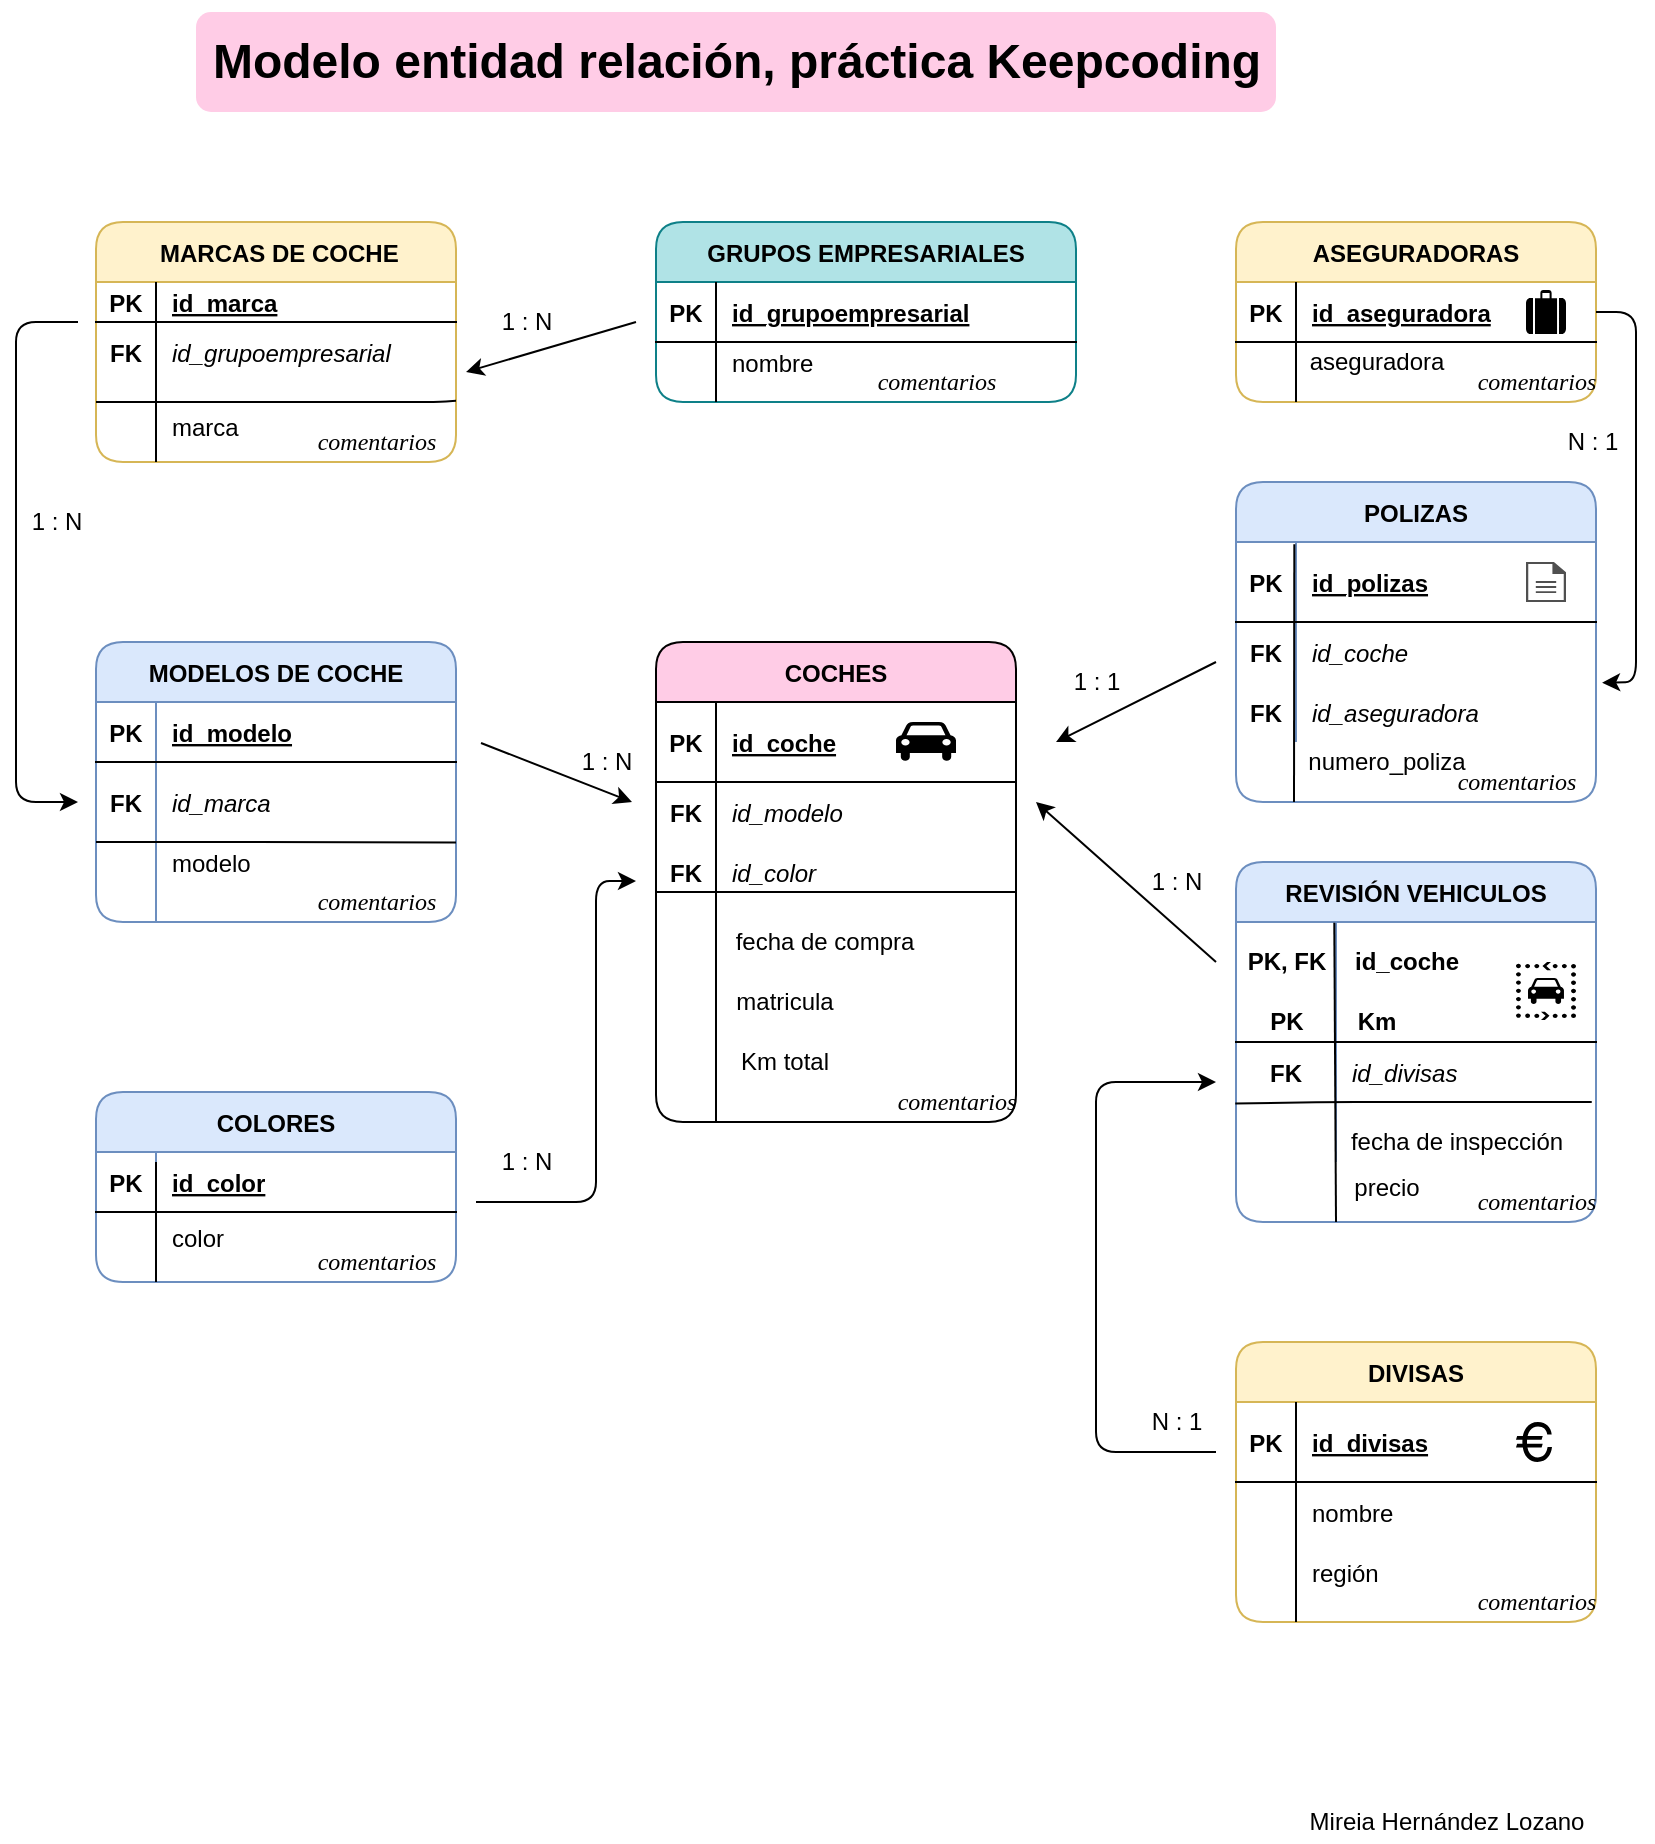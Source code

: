 <mxfile>
    <diagram id="wkVTaqpFayQ2ay_T_e7o" name="Página-1">
        <mxGraphModel dx="1230" dy="555" grid="1" gridSize="10" guides="1" tooltips="1" connect="1" arrows="1" fold="1" page="1" pageScale="1" pageWidth="827" pageHeight="1169" math="0" shadow="0">
            <root>
                <mxCell id="0"/>
                <mxCell id="1" parent="0"/>
                <mxCell id="2" value="&lt;h1&gt;Modelo entidad relación, práctica Keepcoding&lt;/h1&gt;" style="text;html=1;align=center;verticalAlign=middle;resizable=0;points=[];autosize=1;strokeColor=none;fillColor=#FFCCE6;rounded=1;" parent="1" vertex="1">
                    <mxGeometry x="100" y="45" width="540" height="50" as="geometry"/>
                </mxCell>
                <mxCell id="3" value="COCHES" style="shape=table;startSize=30;container=1;collapsible=1;childLayout=tableLayout;fixedRows=1;rowLines=0;fontStyle=1;align=center;resizeLast=1;fillColor=#FFCCE6;rounded=1;" parent="1" vertex="1">
                    <mxGeometry x="330" y="360" width="180" height="240" as="geometry">
                        <mxRectangle x="330" y="360" width="60" height="30" as="alternateBounds"/>
                    </mxGeometry>
                </mxCell>
                <mxCell id="4" value="" style="shape=partialRectangle;collapsible=0;dropTarget=0;pointerEvents=0;fillColor=none;top=0;left=0;bottom=1;right=0;points=[[0,0.5],[1,0.5]];portConstraint=eastwest;rounded=1;" parent="3" vertex="1">
                    <mxGeometry y="30" width="180" height="40" as="geometry"/>
                </mxCell>
                <mxCell id="5" value="PK" style="shape=partialRectangle;connectable=0;fillColor=none;top=0;left=0;bottom=0;right=0;fontStyle=1;overflow=hidden;rounded=1;" parent="4" vertex="1">
                    <mxGeometry width="30" height="40" as="geometry">
                        <mxRectangle width="30" height="40" as="alternateBounds"/>
                    </mxGeometry>
                </mxCell>
                <mxCell id="6" value="id_coche" style="shape=partialRectangle;connectable=0;fillColor=none;top=0;left=0;bottom=0;right=0;align=left;spacingLeft=6;fontStyle=5;overflow=hidden;rounded=1;" parent="4" vertex="1">
                    <mxGeometry x="30" width="150" height="40" as="geometry">
                        <mxRectangle width="150" height="40" as="alternateBounds"/>
                    </mxGeometry>
                </mxCell>
                <mxCell id="7" value="" style="shape=partialRectangle;collapsible=0;dropTarget=0;pointerEvents=0;fillColor=none;top=0;left=0;bottom=0;right=0;points=[[0,0.5],[1,0.5]];portConstraint=eastwest;rounded=1;" parent="3" vertex="1">
                    <mxGeometry y="70" width="180" height="30" as="geometry"/>
                </mxCell>
                <mxCell id="8" value="FK" style="shape=partialRectangle;connectable=0;fillColor=none;top=0;left=0;bottom=0;right=0;editable=1;overflow=hidden;fontStyle=1;rounded=1;" parent="7" vertex="1">
                    <mxGeometry width="30" height="30" as="geometry">
                        <mxRectangle width="30" height="30" as="alternateBounds"/>
                    </mxGeometry>
                </mxCell>
                <mxCell id="9" value="id_modelo" style="shape=partialRectangle;connectable=0;fillColor=none;top=0;left=0;bottom=0;right=0;align=left;spacingLeft=6;overflow=hidden;rounded=1;fontStyle=2" parent="7" vertex="1">
                    <mxGeometry x="30" width="150" height="30" as="geometry">
                        <mxRectangle width="150" height="30" as="alternateBounds"/>
                    </mxGeometry>
                </mxCell>
                <mxCell id="10" value="" style="shape=partialRectangle;collapsible=0;dropTarget=0;pointerEvents=0;fillColor=none;top=0;left=0;bottom=0;right=0;points=[[0,0.5],[1,0.5]];portConstraint=eastwest;rounded=1;" parent="3" vertex="1">
                    <mxGeometry y="100" width="180" height="30" as="geometry"/>
                </mxCell>
                <mxCell id="11" value="FK" style="shape=partialRectangle;connectable=0;fillColor=none;top=0;left=0;bottom=0;right=0;editable=1;overflow=hidden;fontStyle=1;rounded=1;" parent="10" vertex="1">
                    <mxGeometry width="30" height="30" as="geometry">
                        <mxRectangle width="30" height="30" as="alternateBounds"/>
                    </mxGeometry>
                </mxCell>
                <mxCell id="12" value="id_color" style="shape=partialRectangle;connectable=0;fillColor=none;top=0;left=0;bottom=0;right=0;align=left;spacingLeft=6;overflow=hidden;rounded=1;fontStyle=2" parent="10" vertex="1">
                    <mxGeometry x="30" width="150" height="30" as="geometry">
                        <mxRectangle width="150" height="30" as="alternateBounds"/>
                    </mxGeometry>
                </mxCell>
                <mxCell id="13" value="" style="shape=partialRectangle;collapsible=0;dropTarget=0;pointerEvents=0;fillColor=none;top=0;left=0;bottom=0;right=0;points=[[0,0.5],[1,0.5]];portConstraint=eastwest;rounded=1;" parent="3" vertex="1">
                    <mxGeometry y="130" width="180" height="30" as="geometry"/>
                </mxCell>
                <mxCell id="14" value="" style="shape=partialRectangle;connectable=0;fillColor=none;top=0;left=0;bottom=0;right=0;editable=1;overflow=hidden;rounded=1;" parent="13" vertex="1">
                    <mxGeometry width="30" height="30" as="geometry">
                        <mxRectangle width="30" height="30" as="alternateBounds"/>
                    </mxGeometry>
                </mxCell>
                <mxCell id="15" value="" style="shape=partialRectangle;connectable=0;fillColor=none;top=0;left=0;bottom=0;right=0;align=left;spacingLeft=6;overflow=hidden;rounded=1;" parent="13" vertex="1">
                    <mxGeometry x="30" width="150" height="30" as="geometry">
                        <mxRectangle width="150" height="30" as="alternateBounds"/>
                    </mxGeometry>
                </mxCell>
                <mxCell id="16" value="MODELOS DE COCHE" style="shape=table;startSize=30;container=1;collapsible=1;childLayout=tableLayout;fixedRows=1;rowLines=0;fontStyle=1;align=center;resizeLast=1;fillColor=#dae8fc;strokeColor=#6c8ebf;rounded=1;" parent="1" vertex="1">
                    <mxGeometry x="50" y="360" width="180" height="140" as="geometry">
                        <mxRectangle x="50" y="360" width="160" height="30" as="alternateBounds"/>
                    </mxGeometry>
                </mxCell>
                <mxCell id="17" value="" style="shape=partialRectangle;collapsible=0;dropTarget=0;pointerEvents=0;fillColor=none;top=0;left=0;bottom=1;right=0;points=[[0,0.5],[1,0.5]];portConstraint=eastwest;rounded=1;" parent="16" vertex="1">
                    <mxGeometry y="30" width="180" height="30" as="geometry"/>
                </mxCell>
                <mxCell id="18" value="PK" style="shape=partialRectangle;connectable=0;fillColor=none;top=0;left=0;bottom=0;right=0;fontStyle=1;overflow=hidden;rounded=1;" parent="17" vertex="1">
                    <mxGeometry width="30" height="30" as="geometry">
                        <mxRectangle width="30" height="30" as="alternateBounds"/>
                    </mxGeometry>
                </mxCell>
                <mxCell id="19" value="id_modelo" style="shape=partialRectangle;connectable=0;fillColor=none;top=0;left=0;bottom=0;right=0;align=left;spacingLeft=6;fontStyle=5;overflow=hidden;rounded=1;" parent="17" vertex="1">
                    <mxGeometry x="30" width="150" height="30" as="geometry">
                        <mxRectangle width="150" height="30" as="alternateBounds"/>
                    </mxGeometry>
                </mxCell>
                <mxCell id="20" value="" style="shape=partialRectangle;collapsible=0;dropTarget=0;pointerEvents=0;fillColor=none;top=0;left=0;bottom=0;right=0;points=[[0,0.5],[1,0.5]];portConstraint=eastwest;rounded=1;" parent="16" vertex="1">
                    <mxGeometry y="60" width="180" height="40" as="geometry"/>
                </mxCell>
                <mxCell id="21" value="FK" style="shape=partialRectangle;connectable=0;fillColor=none;top=0;left=0;bottom=0;right=0;editable=1;overflow=hidden;fontStyle=1;rounded=1;" parent="20" vertex="1">
                    <mxGeometry width="30" height="40" as="geometry">
                        <mxRectangle width="30" height="40" as="alternateBounds"/>
                    </mxGeometry>
                </mxCell>
                <mxCell id="22" value="id_marca" style="shape=partialRectangle;connectable=0;fillColor=none;top=0;left=0;bottom=0;right=0;align=left;spacingLeft=6;overflow=hidden;rounded=1;fontStyle=2" parent="20" vertex="1">
                    <mxGeometry x="30" width="150" height="40" as="geometry">
                        <mxRectangle width="150" height="40" as="alternateBounds"/>
                    </mxGeometry>
                </mxCell>
                <mxCell id="23" value="" style="shape=partialRectangle;collapsible=0;dropTarget=0;pointerEvents=0;fillColor=none;top=0;left=0;bottom=0;right=0;points=[[0,0.5],[1,0.5]];portConstraint=eastwest;rounded=1;" parent="16" vertex="1">
                    <mxGeometry y="100" width="180" height="20" as="geometry"/>
                </mxCell>
                <mxCell id="24" value="" style="shape=partialRectangle;connectable=0;fillColor=none;top=0;left=0;bottom=0;right=0;editable=1;overflow=hidden;rounded=1;" parent="23" vertex="1">
                    <mxGeometry width="30" height="20" as="geometry">
                        <mxRectangle width="30" height="20" as="alternateBounds"/>
                    </mxGeometry>
                </mxCell>
                <mxCell id="25" value="modelo" style="shape=partialRectangle;connectable=0;fillColor=none;top=0;left=0;bottom=0;right=0;align=left;spacingLeft=6;overflow=hidden;rounded=1;" parent="23" vertex="1">
                    <mxGeometry x="30" width="150" height="20" as="geometry">
                        <mxRectangle width="150" height="20" as="alternateBounds"/>
                    </mxGeometry>
                </mxCell>
                <mxCell id="26" value="" style="shape=partialRectangle;collapsible=0;dropTarget=0;pointerEvents=0;fillColor=none;top=0;left=0;bottom=0;right=0;points=[[0,0.5],[1,0.5]];portConstraint=eastwest;rounded=1;" parent="16" vertex="1">
                    <mxGeometry y="120" width="180" height="20" as="geometry"/>
                </mxCell>
                <mxCell id="27" value="" style="shape=partialRectangle;connectable=0;fillColor=none;top=0;left=0;bottom=0;right=0;editable=1;overflow=hidden;rounded=1;" parent="26" vertex="1">
                    <mxGeometry width="30" height="20" as="geometry">
                        <mxRectangle width="30" height="20" as="alternateBounds"/>
                    </mxGeometry>
                </mxCell>
                <mxCell id="28" value="" style="shape=partialRectangle;connectable=0;fillColor=none;top=0;left=0;bottom=0;right=0;align=left;spacingLeft=6;overflow=hidden;rounded=1;" parent="26" vertex="1">
                    <mxGeometry x="30" width="150" height="20" as="geometry">
                        <mxRectangle width="150" height="20" as="alternateBounds"/>
                    </mxGeometry>
                </mxCell>
                <mxCell id="33" value="" style="line;strokeWidth=1;rotatable=0;dashed=0;labelPosition=right;align=left;verticalAlign=middle;spacingTop=0;spacingLeft=6;points=[];portConstraint=eastwest;fillColor=#FFCCE6;rounded=1;" parent="1" vertex="1">
                    <mxGeometry x="330" y="480" width="180" height="10" as="geometry"/>
                </mxCell>
                <mxCell id="36" value="fecha de compra" style="text;html=1;align=center;verticalAlign=middle;resizable=0;points=[];autosize=1;strokeColor=none;fillColor=none;rounded=1;" parent="1" vertex="1">
                    <mxGeometry x="364" y="500" width="100" height="20" as="geometry"/>
                </mxCell>
                <mxCell id="37" value="matricula" style="text;html=1;align=center;verticalAlign=middle;resizable=0;points=[];autosize=1;strokeColor=none;fillColor=none;rounded=1;" parent="1" vertex="1">
                    <mxGeometry x="364" y="530" width="60" height="20" as="geometry"/>
                </mxCell>
                <mxCell id="38" value="Km total" style="text;html=1;align=center;verticalAlign=middle;resizable=0;points=[];autosize=1;strokeColor=none;fillColor=none;rounded=1;" parent="1" vertex="1">
                    <mxGeometry x="364" y="560" width="60" height="20" as="geometry"/>
                </mxCell>
                <mxCell id="40" value="" style="endArrow=none;html=1;rounded=1;entryX=1;entryY=0.013;entryDx=0;entryDy=0;entryPerimeter=0;" parent="1" target="23" edge="1">
                    <mxGeometry relative="1" as="geometry">
                        <mxPoint x="50" y="460" as="sourcePoint"/>
                        <mxPoint x="210" y="460" as="targetPoint"/>
                        <Array as="points">
                            <mxPoint x="120" y="460"/>
                        </Array>
                    </mxGeometry>
                </mxCell>
                <mxCell id="42" value=" MARCAS DE COCHE" style="shape=table;startSize=30;container=1;collapsible=1;childLayout=tableLayout;fixedRows=1;rowLines=0;fontStyle=1;align=center;resizeLast=1;fillColor=#fff2cc;strokeColor=#d6b656;rounded=1;" parent="1" vertex="1">
                    <mxGeometry x="50" y="150" width="180" height="120" as="geometry"/>
                </mxCell>
                <mxCell id="43" value="" style="shape=partialRectangle;collapsible=0;dropTarget=0;pointerEvents=0;fillColor=none;top=0;left=0;bottom=1;right=0;points=[[0,0.5],[1,0.5]];portConstraint=eastwest;rounded=1;" parent="42" vertex="1">
                    <mxGeometry y="30" width="180" height="20" as="geometry"/>
                </mxCell>
                <mxCell id="44" value="PK" style="shape=partialRectangle;connectable=0;fillColor=none;top=0;left=0;bottom=0;right=0;fontStyle=1;overflow=hidden;rounded=1;" parent="43" vertex="1">
                    <mxGeometry width="30" height="20" as="geometry">
                        <mxRectangle width="30" height="20" as="alternateBounds"/>
                    </mxGeometry>
                </mxCell>
                <mxCell id="45" value="id_marca" style="shape=partialRectangle;connectable=0;fillColor=none;top=0;left=0;bottom=0;right=0;align=left;spacingLeft=6;fontStyle=5;overflow=hidden;rounded=1;" parent="43" vertex="1">
                    <mxGeometry x="30" width="150" height="20" as="geometry">
                        <mxRectangle width="150" height="20" as="alternateBounds"/>
                    </mxGeometry>
                </mxCell>
                <mxCell id="46" value="" style="shape=partialRectangle;collapsible=0;dropTarget=0;pointerEvents=0;fillColor=none;top=0;left=0;bottom=0;right=0;points=[[0,0.5],[1,0.5]];portConstraint=eastwest;rounded=1;" parent="42" vertex="1">
                    <mxGeometry y="50" width="180" height="30" as="geometry"/>
                </mxCell>
                <mxCell id="47" value="FK" style="shape=partialRectangle;connectable=0;fillColor=none;top=0;left=0;bottom=0;right=0;editable=1;overflow=hidden;fontStyle=1;rounded=1;" parent="46" vertex="1">
                    <mxGeometry width="30" height="30" as="geometry">
                        <mxRectangle width="30" height="30" as="alternateBounds"/>
                    </mxGeometry>
                </mxCell>
                <mxCell id="48" value="id_grupoempresarial" style="shape=partialRectangle;connectable=0;fillColor=none;top=0;left=0;bottom=0;right=0;align=left;spacingLeft=6;overflow=hidden;rounded=1;fontStyle=2" parent="46" vertex="1">
                    <mxGeometry x="30" width="150" height="30" as="geometry">
                        <mxRectangle width="150" height="30" as="alternateBounds"/>
                    </mxGeometry>
                </mxCell>
                <mxCell id="49" value="" style="shape=partialRectangle;collapsible=0;dropTarget=0;pointerEvents=0;fillColor=none;top=0;left=0;bottom=0;right=0;points=[[0,0.5],[1,0.5]];portConstraint=eastwest;rounded=1;" parent="42" vertex="1">
                    <mxGeometry y="80" width="180" height="30" as="geometry"/>
                </mxCell>
                <mxCell id="50" value="" style="shape=partialRectangle;connectable=0;fillColor=none;top=0;left=0;bottom=0;right=0;editable=1;overflow=hidden;rounded=1;" parent="49" vertex="1">
                    <mxGeometry width="30" height="30" as="geometry">
                        <mxRectangle width="30" height="30" as="alternateBounds"/>
                    </mxGeometry>
                </mxCell>
                <mxCell id="51" value="&#10;marca" style="shape=partialRectangle;connectable=0;fillColor=none;top=0;left=0;bottom=0;right=0;align=left;spacingLeft=6;overflow=hidden;rounded=1;" parent="49" vertex="1">
                    <mxGeometry x="30" width="150" height="30" as="geometry">
                        <mxRectangle width="150" height="30" as="alternateBounds"/>
                    </mxGeometry>
                </mxCell>
                <mxCell id="55" value="" style="endArrow=none;html=1;rounded=1;" parent="1" target="49" edge="1">
                    <mxGeometry relative="1" as="geometry">
                        <mxPoint x="50" y="240" as="sourcePoint"/>
                        <mxPoint x="210" y="240" as="targetPoint"/>
                        <Array as="points">
                            <mxPoint x="220" y="240"/>
                        </Array>
                    </mxGeometry>
                </mxCell>
                <mxCell id="60" value="" style="endArrow=none;html=1;rounded=1;" parent="1" edge="1">
                    <mxGeometry relative="1" as="geometry">
                        <mxPoint x="80" y="270" as="sourcePoint"/>
                        <mxPoint x="80" y="180" as="targetPoint"/>
                    </mxGeometry>
                </mxCell>
                <mxCell id="61" value="GRUPOS EMPRESARIALES" style="shape=table;startSize=30;container=1;collapsible=1;childLayout=tableLayout;fixedRows=1;rowLines=0;fontStyle=1;align=center;resizeLast=1;fillColor=#b0e3e6;strokeColor=#0e8088;rounded=1;" parent="1" vertex="1">
                    <mxGeometry x="330" y="150" width="210" height="90" as="geometry"/>
                </mxCell>
                <mxCell id="62" value="" style="shape=partialRectangle;collapsible=0;dropTarget=0;pointerEvents=0;fillColor=none;top=0;left=0;bottom=1;right=0;points=[[0,0.5],[1,0.5]];portConstraint=eastwest;rounded=1;" parent="61" vertex="1">
                    <mxGeometry y="30" width="210" height="30" as="geometry"/>
                </mxCell>
                <mxCell id="63" value="PK" style="shape=partialRectangle;connectable=0;fillColor=none;top=0;left=0;bottom=0;right=0;fontStyle=1;overflow=hidden;rounded=1;" parent="62" vertex="1">
                    <mxGeometry width="30" height="30" as="geometry">
                        <mxRectangle width="30" height="30" as="alternateBounds"/>
                    </mxGeometry>
                </mxCell>
                <mxCell id="64" value="id_grupoempresarial" style="shape=partialRectangle;connectable=0;fillColor=none;top=0;left=0;bottom=0;right=0;align=left;spacingLeft=6;fontStyle=5;overflow=hidden;rounded=1;" parent="62" vertex="1">
                    <mxGeometry x="30" width="180" height="30" as="geometry">
                        <mxRectangle width="180" height="30" as="alternateBounds"/>
                    </mxGeometry>
                </mxCell>
                <mxCell id="65" value="" style="shape=partialRectangle;collapsible=0;dropTarget=0;pointerEvents=0;fillColor=none;top=0;left=0;bottom=0;right=0;points=[[0,0.5],[1,0.5]];portConstraint=eastwest;rounded=1;" parent="61" vertex="1">
                    <mxGeometry y="60" width="210" height="20" as="geometry"/>
                </mxCell>
                <mxCell id="66" value="" style="shape=partialRectangle;connectable=0;fillColor=none;top=0;left=0;bottom=0;right=0;editable=1;overflow=hidden;rounded=1;" parent="65" vertex="1">
                    <mxGeometry width="30" height="20" as="geometry">
                        <mxRectangle width="30" height="20" as="alternateBounds"/>
                    </mxGeometry>
                </mxCell>
                <mxCell id="67" value="nombre" style="shape=partialRectangle;connectable=0;fillColor=none;top=0;left=0;bottom=0;right=0;align=left;spacingLeft=6;overflow=hidden;rounded=1;" parent="65" vertex="1">
                    <mxGeometry x="30" width="180" height="20" as="geometry">
                        <mxRectangle width="180" height="20" as="alternateBounds"/>
                    </mxGeometry>
                </mxCell>
                <mxCell id="75" value="" style="endArrow=none;html=1;rounded=1;" parent="1" edge="1">
                    <mxGeometry relative="1" as="geometry">
                        <mxPoint x="360" y="240" as="sourcePoint"/>
                        <mxPoint x="360" y="180" as="targetPoint"/>
                        <Array as="points">
                            <mxPoint x="360" y="220"/>
                        </Array>
                    </mxGeometry>
                </mxCell>
                <mxCell id="76" value="COLORES" style="shape=table;startSize=30;container=1;collapsible=1;childLayout=tableLayout;fixedRows=1;rowLines=0;fontStyle=1;align=center;resizeLast=1;fillColor=#dae8fc;strokeColor=#6c8ebf;rounded=1;" parent="1" vertex="1">
                    <mxGeometry x="50" y="585" width="180" height="95" as="geometry">
                        <mxRectangle x="50" y="585" width="90" height="30" as="alternateBounds"/>
                    </mxGeometry>
                </mxCell>
                <mxCell id="77" value="" style="shape=partialRectangle;collapsible=0;dropTarget=0;pointerEvents=0;fillColor=none;top=0;left=0;bottom=1;right=0;points=[[0,0.5],[1,0.5]];portConstraint=eastwest;rounded=1;" parent="76" vertex="1">
                    <mxGeometry y="30" width="180" height="30" as="geometry"/>
                </mxCell>
                <mxCell id="78" value="PK" style="shape=partialRectangle;connectable=0;fillColor=none;top=0;left=0;bottom=0;right=0;fontStyle=1;overflow=hidden;rounded=1;" parent="77" vertex="1">
                    <mxGeometry width="30" height="30" as="geometry">
                        <mxRectangle width="30" height="30" as="alternateBounds"/>
                    </mxGeometry>
                </mxCell>
                <mxCell id="79" value="id_color" style="shape=partialRectangle;connectable=0;fillColor=none;top=0;left=0;bottom=0;right=0;align=left;spacingLeft=6;fontStyle=5;overflow=hidden;rounded=1;" parent="77" vertex="1">
                    <mxGeometry x="30" width="150" height="30" as="geometry">
                        <mxRectangle width="150" height="30" as="alternateBounds"/>
                    </mxGeometry>
                </mxCell>
                <mxCell id="80" value="" style="shape=partialRectangle;collapsible=0;dropTarget=0;pointerEvents=0;fillColor=none;top=0;left=0;bottom=0;right=0;points=[[0,0.5],[1,0.5]];portConstraint=eastwest;rounded=1;" parent="76" vertex="1">
                    <mxGeometry y="60" width="180" height="25" as="geometry"/>
                </mxCell>
                <mxCell id="81" value="" style="shape=partialRectangle;connectable=0;fillColor=none;top=0;left=0;bottom=0;right=0;editable=1;overflow=hidden;rounded=1;" parent="80" vertex="1">
                    <mxGeometry width="30" height="25" as="geometry">
                        <mxRectangle width="30" height="25" as="alternateBounds"/>
                    </mxGeometry>
                </mxCell>
                <mxCell id="82" value="color" style="shape=partialRectangle;connectable=0;fillColor=none;top=0;left=0;bottom=0;right=0;align=left;spacingLeft=6;overflow=hidden;rounded=1;" parent="80" vertex="1">
                    <mxGeometry x="30" width="150" height="25" as="geometry">
                        <mxRectangle width="150" height="25" as="alternateBounds"/>
                    </mxGeometry>
                </mxCell>
                <mxCell id="89" value="" style="endArrow=none;html=1;rounded=1;" parent="1" edge="1">
                    <mxGeometry relative="1" as="geometry">
                        <mxPoint x="80" y="620" as="sourcePoint"/>
                        <mxPoint x="80" y="680" as="targetPoint"/>
                        <Array as="points">
                            <mxPoint x="80" y="670"/>
                        </Array>
                    </mxGeometry>
                </mxCell>
                <mxCell id="90" value="ASEGURADORAS" style="shape=table;startSize=30;container=1;collapsible=1;childLayout=tableLayout;fixedRows=1;rowLines=0;fontStyle=1;align=center;resizeLast=1;fillColor=#fff2cc;strokeColor=#d6b656;rounded=1;" parent="1" vertex="1">
                    <mxGeometry x="620" y="150" width="180" height="90" as="geometry"/>
                </mxCell>
                <mxCell id="91" value="" style="shape=partialRectangle;collapsible=0;dropTarget=0;pointerEvents=0;fillColor=none;top=0;left=0;bottom=1;right=0;points=[[0,0.5],[1,0.5]];portConstraint=eastwest;rounded=1;" parent="90" vertex="1">
                    <mxGeometry y="30" width="180" height="30" as="geometry"/>
                </mxCell>
                <mxCell id="92" value="PK" style="shape=partialRectangle;connectable=0;fillColor=none;top=0;left=0;bottom=0;right=0;fontStyle=1;overflow=hidden;rounded=1;" parent="91" vertex="1">
                    <mxGeometry width="30" height="30" as="geometry">
                        <mxRectangle width="30" height="30" as="alternateBounds"/>
                    </mxGeometry>
                </mxCell>
                <mxCell id="93" value="id_aseguradora" style="shape=partialRectangle;connectable=0;fillColor=none;top=0;left=0;bottom=0;right=0;align=left;spacingLeft=6;fontStyle=5;overflow=hidden;rounded=1;" parent="91" vertex="1">
                    <mxGeometry x="30" width="150" height="30" as="geometry">
                        <mxRectangle width="150" height="30" as="alternateBounds"/>
                    </mxGeometry>
                </mxCell>
                <mxCell id="116" value="" style="endArrow=none;html=1;rounded=1;" parent="1" target="91" edge="1">
                    <mxGeometry relative="1" as="geometry">
                        <mxPoint x="650" y="240" as="sourcePoint"/>
                        <mxPoint x="650" y="200" as="targetPoint"/>
                        <Array as="points">
                            <mxPoint x="650" y="220"/>
                            <mxPoint x="650" y="210"/>
                            <mxPoint x="650" y="180"/>
                        </Array>
                    </mxGeometry>
                </mxCell>
                <mxCell id="117" value="aseguradora" style="text;html=1;align=center;verticalAlign=middle;resizable=0;points=[];autosize=1;strokeColor=none;fillColor=none;rounded=1;" parent="1" vertex="1">
                    <mxGeometry x="650" y="210" width="80" height="20" as="geometry"/>
                </mxCell>
                <mxCell id="118" value="POLIZAS" style="shape=table;startSize=30;container=1;collapsible=1;childLayout=tableLayout;fixedRows=1;rowLines=0;fontStyle=1;align=center;resizeLast=1;fillColor=#dae8fc;strokeColor=#6c8ebf;rounded=1;" parent="1" vertex="1">
                    <mxGeometry x="620" y="280" width="180" height="160" as="geometry"/>
                </mxCell>
                <mxCell id="119" value="" style="shape=partialRectangle;collapsible=0;dropTarget=0;pointerEvents=0;fillColor=none;top=0;left=0;bottom=1;right=0;points=[[0,0.5],[1,0.5]];portConstraint=eastwest;rounded=1;" parent="118" vertex="1">
                    <mxGeometry y="30" width="180" height="40" as="geometry"/>
                </mxCell>
                <mxCell id="120" value="PK" style="shape=partialRectangle;connectable=0;fillColor=none;top=0;left=0;bottom=0;right=0;fontStyle=1;overflow=hidden;rounded=1;" parent="119" vertex="1">
                    <mxGeometry width="30" height="40" as="geometry">
                        <mxRectangle width="30" height="40" as="alternateBounds"/>
                    </mxGeometry>
                </mxCell>
                <mxCell id="121" value="id_polizas" style="shape=partialRectangle;connectable=0;fillColor=none;top=0;left=0;bottom=0;right=0;align=left;spacingLeft=6;fontStyle=5;overflow=hidden;rounded=1;" parent="119" vertex="1">
                    <mxGeometry x="30" width="150" height="40" as="geometry">
                        <mxRectangle width="150" height="40" as="alternateBounds"/>
                    </mxGeometry>
                </mxCell>
                <mxCell id="125" value="" style="shape=partialRectangle;collapsible=0;dropTarget=0;pointerEvents=0;fillColor=none;top=0;left=0;bottom=0;right=0;points=[[0,0.5],[1,0.5]];portConstraint=eastwest;rounded=1;" parent="118" vertex="1">
                    <mxGeometry y="70" width="180" height="30" as="geometry"/>
                </mxCell>
                <mxCell id="126" value="FK" style="shape=partialRectangle;connectable=0;fillColor=none;top=0;left=0;bottom=0;right=0;editable=1;overflow=hidden;fontStyle=1;rounded=1;" parent="125" vertex="1">
                    <mxGeometry width="30" height="30" as="geometry">
                        <mxRectangle width="30" height="30" as="alternateBounds"/>
                    </mxGeometry>
                </mxCell>
                <mxCell id="127" value="id_coche" style="shape=partialRectangle;connectable=0;fillColor=none;top=0;left=0;bottom=0;right=0;align=left;spacingLeft=6;overflow=hidden;rounded=1;fontStyle=2" parent="125" vertex="1">
                    <mxGeometry x="30" width="150" height="30" as="geometry">
                        <mxRectangle width="150" height="30" as="alternateBounds"/>
                    </mxGeometry>
                </mxCell>
                <mxCell id="128" value="" style="shape=partialRectangle;collapsible=0;dropTarget=0;pointerEvents=0;fillColor=none;top=0;left=0;bottom=0;right=0;points=[[0,0.5],[1,0.5]];portConstraint=eastwest;rounded=1;" parent="118" vertex="1">
                    <mxGeometry y="100" width="180" height="30" as="geometry"/>
                </mxCell>
                <mxCell id="129" value="FK" style="shape=partialRectangle;connectable=0;fillColor=none;top=0;left=0;bottom=0;right=0;editable=1;overflow=hidden;fontStyle=1;rounded=1;" parent="128" vertex="1">
                    <mxGeometry width="30" height="30" as="geometry">
                        <mxRectangle width="30" height="30" as="alternateBounds"/>
                    </mxGeometry>
                </mxCell>
                <mxCell id="130" value="id_aseguradora" style="shape=partialRectangle;connectable=0;fillColor=none;top=0;left=0;bottom=0;right=0;align=left;spacingLeft=6;overflow=hidden;rounded=1;fontStyle=2" parent="128" vertex="1">
                    <mxGeometry x="30" width="150" height="30" as="geometry">
                        <mxRectangle width="150" height="30" as="alternateBounds"/>
                    </mxGeometry>
                </mxCell>
                <mxCell id="131" value="numero_poliza" style="text;html=1;align=center;verticalAlign=middle;resizable=0;points=[];autosize=1;strokeColor=none;fillColor=none;rounded=1;" parent="1" vertex="1">
                    <mxGeometry x="650" y="410" width="90" height="20" as="geometry"/>
                </mxCell>
                <mxCell id="132" value="" style="endArrow=none;html=1;rounded=1;entryX=0.162;entryY=0.027;entryDx=0;entryDy=0;entryPerimeter=0;" parent="1" target="119" edge="1">
                    <mxGeometry relative="1" as="geometry">
                        <mxPoint x="649" y="440" as="sourcePoint"/>
                        <mxPoint x="650" y="380" as="targetPoint"/>
                        <Array as="points"/>
                    </mxGeometry>
                </mxCell>
                <mxCell id="133" value="REVISIÓN VEHICULOS" style="shape=table;startSize=30;container=1;collapsible=1;childLayout=tableLayout;fixedRows=1;rowLines=0;fontStyle=1;align=center;resizeLast=1;fillColor=#dae8fc;strokeColor=#6c8ebf;rounded=1;" parent="1" vertex="1">
                    <mxGeometry x="620" y="470" width="180" height="180" as="geometry"/>
                </mxCell>
                <mxCell id="134" value="" style="shape=partialRectangle;collapsible=0;dropTarget=0;pointerEvents=0;fillColor=none;top=0;left=0;bottom=1;right=0;points=[[0,0.5],[1,0.5]];portConstraint=eastwest;rounded=1;" parent="133" vertex="1">
                    <mxGeometry y="30" width="180" height="60" as="geometry"/>
                </mxCell>
                <mxCell id="135" value="" style="shape=partialRectangle;connectable=0;fillColor=none;top=0;left=0;bottom=0;right=0;fontStyle=1;overflow=hidden;rounded=1;" parent="134" vertex="1">
                    <mxGeometry width="50" height="60" as="geometry">
                        <mxRectangle width="50" height="60" as="alternateBounds"/>
                    </mxGeometry>
                </mxCell>
                <mxCell id="136" value="" style="shape=partialRectangle;connectable=0;fillColor=none;top=0;left=0;bottom=0;right=0;align=left;spacingLeft=6;fontStyle=5;overflow=hidden;rounded=1;" parent="134" vertex="1">
                    <mxGeometry x="50" width="130" height="60" as="geometry">
                        <mxRectangle width="130" height="60" as="alternateBounds"/>
                    </mxGeometry>
                </mxCell>
                <mxCell id="137" value="" style="shape=partialRectangle;collapsible=0;dropTarget=0;pointerEvents=0;fillColor=none;top=0;left=0;bottom=0;right=0;points=[[0,0.5],[1,0.5]];portConstraint=eastwest;rounded=1;" parent="133" vertex="1">
                    <mxGeometry y="90" width="180" height="30" as="geometry"/>
                </mxCell>
                <mxCell id="138" value="FK" style="shape=partialRectangle;connectable=0;fillColor=none;top=0;left=0;bottom=0;right=0;editable=1;overflow=hidden;fontStyle=1;rounded=1;" parent="137" vertex="1">
                    <mxGeometry width="50" height="30" as="geometry">
                        <mxRectangle width="50" height="30" as="alternateBounds"/>
                    </mxGeometry>
                </mxCell>
                <mxCell id="139" value="id_divisas" style="shape=partialRectangle;connectable=0;fillColor=none;top=0;left=0;bottom=0;right=0;align=left;spacingLeft=6;overflow=hidden;rounded=1;fontStyle=2" parent="137" vertex="1">
                    <mxGeometry x="50" width="130" height="30" as="geometry">
                        <mxRectangle width="130" height="30" as="alternateBounds"/>
                    </mxGeometry>
                </mxCell>
                <mxCell id="140" value="" style="shape=partialRectangle;collapsible=0;dropTarget=0;pointerEvents=0;fillColor=none;top=0;left=0;bottom=0;right=0;points=[[0,0.5],[1,0.5]];portConstraint=eastwest;rounded=1;" parent="133" vertex="1">
                    <mxGeometry y="120" width="180" height="30" as="geometry"/>
                </mxCell>
                <mxCell id="141" value="" style="shape=partialRectangle;connectable=0;fillColor=none;top=0;left=0;bottom=0;right=0;editable=1;overflow=hidden;rounded=1;" parent="140" vertex="1">
                    <mxGeometry width="50" height="30" as="geometry">
                        <mxRectangle width="50" height="30" as="alternateBounds"/>
                    </mxGeometry>
                </mxCell>
                <mxCell id="142" value="" style="shape=partialRectangle;connectable=0;fillColor=none;top=0;left=0;bottom=0;right=0;align=left;spacingLeft=6;overflow=hidden;rounded=1;" parent="140" vertex="1">
                    <mxGeometry x="50" width="130" height="30" as="geometry">
                        <mxRectangle width="130" height="30" as="alternateBounds"/>
                    </mxGeometry>
                </mxCell>
                <mxCell id="146" value="&lt;b&gt;id_coche&lt;/b&gt;" style="text;html=1;align=center;verticalAlign=middle;resizable=0;points=[];autosize=1;strokeColor=none;fillColor=none;rounded=1;" parent="1" vertex="1">
                    <mxGeometry x="670" y="510" width="70" height="20" as="geometry"/>
                </mxCell>
                <mxCell id="147" value="&lt;b&gt;PK, FK&lt;/b&gt;" style="text;html=1;align=center;verticalAlign=middle;resizable=0;points=[];autosize=1;strokeColor=none;fillColor=none;rounded=1;" parent="1" vertex="1">
                    <mxGeometry x="620" y="510" width="50" height="20" as="geometry"/>
                </mxCell>
                <mxCell id="148" value="&lt;b&gt;PK&lt;/b&gt;" style="text;html=1;align=center;verticalAlign=middle;resizable=0;points=[];autosize=1;strokeColor=none;fillColor=none;rounded=1;" parent="1" vertex="1">
                    <mxGeometry x="630" y="540" width="30" height="20" as="geometry"/>
                </mxCell>
                <mxCell id="149" value="&lt;b&gt;Km&lt;/b&gt;" style="text;html=1;align=center;verticalAlign=middle;resizable=0;points=[];autosize=1;strokeColor=none;fillColor=none;rounded=1;" parent="1" vertex="1">
                    <mxGeometry x="675" y="540" width="30" height="20" as="geometry"/>
                </mxCell>
                <mxCell id="150" value="" style="endArrow=none;html=1;rounded=1;exitX=-0.002;exitY=0.027;exitDx=0;exitDy=0;exitPerimeter=0;" parent="1" source="140" edge="1">
                    <mxGeometry relative="1" as="geometry">
                        <mxPoint x="625" y="590" as="sourcePoint"/>
                        <mxPoint x="785" y="590" as="targetPoint"/>
                        <Array as="points">
                            <mxPoint x="670" y="590"/>
                            <mxPoint x="705" y="590"/>
                            <mxPoint x="785" y="590"/>
                            <mxPoint x="800" y="590"/>
                        </Array>
                    </mxGeometry>
                </mxCell>
                <mxCell id="152" value="" style="endArrow=none;html=1;rounded=1;exitX=0.273;exitY=0.169;exitDx=0;exitDy=0;exitPerimeter=0;" parent="1" source="133" edge="1">
                    <mxGeometry relative="1" as="geometry">
                        <mxPoint x="670" y="580" as="sourcePoint"/>
                        <mxPoint x="670" y="650" as="targetPoint"/>
                    </mxGeometry>
                </mxCell>
                <mxCell id="153" value="fecha de inspección" style="text;html=1;align=center;verticalAlign=middle;resizable=0;points=[];autosize=1;strokeColor=none;fillColor=none;rounded=1;" parent="1" vertex="1">
                    <mxGeometry x="670" y="600" width="120" height="20" as="geometry"/>
                </mxCell>
                <mxCell id="154" value="precio" style="text;html=1;align=center;verticalAlign=middle;resizable=0;points=[];autosize=1;strokeColor=none;fillColor=none;rounded=1;" parent="1" vertex="1">
                    <mxGeometry x="670" y="622.5" width="50" height="20" as="geometry"/>
                </mxCell>
                <mxCell id="155" value="DIVISAS" style="shape=table;startSize=30;container=1;collapsible=1;childLayout=tableLayout;fixedRows=1;rowLines=0;fontStyle=1;align=center;resizeLast=1;fillColor=#fff2cc;strokeColor=#d6b656;rounded=1;" parent="1" vertex="1">
                    <mxGeometry x="620" y="710" width="180" height="140" as="geometry"/>
                </mxCell>
                <mxCell id="156" value="" style="shape=partialRectangle;collapsible=0;dropTarget=0;pointerEvents=0;fillColor=none;top=0;left=0;bottom=1;right=0;points=[[0,0.5],[1,0.5]];portConstraint=eastwest;rounded=1;" parent="155" vertex="1">
                    <mxGeometry y="30" width="180" height="40" as="geometry"/>
                </mxCell>
                <mxCell id="157" value="PK" style="shape=partialRectangle;connectable=0;fillColor=none;top=0;left=0;bottom=0;right=0;fontStyle=1;overflow=hidden;rounded=1;" parent="156" vertex="1">
                    <mxGeometry width="30" height="40" as="geometry">
                        <mxRectangle width="30" height="40" as="alternateBounds"/>
                    </mxGeometry>
                </mxCell>
                <mxCell id="158" value="id_divisas" style="shape=partialRectangle;connectable=0;fillColor=none;top=0;left=0;bottom=0;right=0;align=left;spacingLeft=6;fontStyle=5;overflow=hidden;rounded=1;" parent="156" vertex="1">
                    <mxGeometry x="30" width="150" height="40" as="geometry">
                        <mxRectangle width="150" height="40" as="alternateBounds"/>
                    </mxGeometry>
                </mxCell>
                <mxCell id="159" value="" style="shape=partialRectangle;collapsible=0;dropTarget=0;pointerEvents=0;fillColor=none;top=0;left=0;bottom=0;right=0;points=[[0,0.5],[1,0.5]];portConstraint=eastwest;rounded=1;" parent="155" vertex="1">
                    <mxGeometry y="70" width="180" height="30" as="geometry"/>
                </mxCell>
                <mxCell id="160" value="" style="shape=partialRectangle;connectable=0;fillColor=none;top=0;left=0;bottom=0;right=0;editable=1;overflow=hidden;rounded=1;" parent="159" vertex="1">
                    <mxGeometry width="30" height="30" as="geometry">
                        <mxRectangle width="30" height="30" as="alternateBounds"/>
                    </mxGeometry>
                </mxCell>
                <mxCell id="161" value="nombre" style="shape=partialRectangle;connectable=0;fillColor=none;top=0;left=0;bottom=0;right=0;align=left;spacingLeft=6;overflow=hidden;rounded=1;" parent="159" vertex="1">
                    <mxGeometry x="30" width="150" height="30" as="geometry">
                        <mxRectangle width="150" height="30" as="alternateBounds"/>
                    </mxGeometry>
                </mxCell>
                <mxCell id="162" value="" style="shape=partialRectangle;collapsible=0;dropTarget=0;pointerEvents=0;fillColor=none;top=0;left=0;bottom=0;right=0;points=[[0,0.5],[1,0.5]];portConstraint=eastwest;rounded=1;" parent="155" vertex="1">
                    <mxGeometry y="100" width="180" height="30" as="geometry"/>
                </mxCell>
                <mxCell id="163" value="" style="shape=partialRectangle;connectable=0;fillColor=none;top=0;left=0;bottom=0;right=0;editable=1;overflow=hidden;rounded=1;" parent="162" vertex="1">
                    <mxGeometry width="30" height="30" as="geometry">
                        <mxRectangle width="30" height="30" as="alternateBounds"/>
                    </mxGeometry>
                </mxCell>
                <mxCell id="164" value="región" style="shape=partialRectangle;connectable=0;fillColor=none;top=0;left=0;bottom=0;right=0;align=left;spacingLeft=6;overflow=hidden;rounded=1;" parent="162" vertex="1">
                    <mxGeometry x="30" width="150" height="30" as="geometry">
                        <mxRectangle width="150" height="30" as="alternateBounds"/>
                    </mxGeometry>
                </mxCell>
                <mxCell id="168" value="" style="endArrow=none;html=1;rounded=1;" parent="1" edge="1">
                    <mxGeometry relative="1" as="geometry">
                        <mxPoint x="650" y="740" as="sourcePoint"/>
                        <mxPoint x="650" y="850" as="targetPoint"/>
                    </mxGeometry>
                </mxCell>
                <mxCell id="175" value="" style="endArrow=classic;html=1;rounded=1;" parent="1" edge="1">
                    <mxGeometry width="50" height="50" relative="1" as="geometry">
                        <mxPoint x="320" y="200" as="sourcePoint"/>
                        <mxPoint x="235" y="225" as="targetPoint"/>
                        <Array as="points"/>
                    </mxGeometry>
                </mxCell>
                <mxCell id="176" value="1 : N" style="text;html=1;align=center;verticalAlign=middle;resizable=0;points=[];autosize=1;strokeColor=none;fillColor=none;" parent="1" vertex="1">
                    <mxGeometry x="245" y="190" width="40" height="20" as="geometry"/>
                </mxCell>
                <mxCell id="177" value="" style="endArrow=classic;html=1;rounded=1;" parent="1" edge="1">
                    <mxGeometry width="50" height="50" relative="1" as="geometry">
                        <mxPoint x="41" y="200" as="sourcePoint"/>
                        <mxPoint x="41" y="440" as="targetPoint"/>
                        <Array as="points">
                            <mxPoint x="10" y="200"/>
                            <mxPoint x="10" y="320"/>
                            <mxPoint x="10" y="440"/>
                        </Array>
                    </mxGeometry>
                </mxCell>
                <mxCell id="178" value="1 : N" style="text;html=1;align=center;verticalAlign=middle;resizable=0;points=[];autosize=1;strokeColor=none;fillColor=none;" parent="1" vertex="1">
                    <mxGeometry x="10" y="290" width="40" height="20" as="geometry"/>
                </mxCell>
                <mxCell id="179" value="" style="endArrow=classic;html=1;rounded=1;" parent="1" edge="1">
                    <mxGeometry width="50" height="50" relative="1" as="geometry">
                        <mxPoint x="242.5" y="410.5" as="sourcePoint"/>
                        <mxPoint x="318" y="440" as="targetPoint"/>
                        <Array as="points"/>
                    </mxGeometry>
                </mxCell>
                <mxCell id="180" value="1 : N" style="text;html=1;align=center;verticalAlign=middle;resizable=0;points=[];autosize=1;strokeColor=none;fillColor=none;" parent="1" vertex="1">
                    <mxGeometry x="285" y="410" width="40" height="20" as="geometry"/>
                </mxCell>
                <mxCell id="185" value="" style="endArrow=classic;html=1;rounded=1;" parent="1" edge="1">
                    <mxGeometry width="50" height="50" relative="1" as="geometry">
                        <mxPoint x="240" y="640" as="sourcePoint"/>
                        <mxPoint x="320" y="479.5" as="targetPoint"/>
                        <Array as="points">
                            <mxPoint x="300" y="640"/>
                            <mxPoint x="300" y="479.5"/>
                        </Array>
                    </mxGeometry>
                </mxCell>
                <mxCell id="187" value="1 : N" style="text;html=1;align=center;verticalAlign=middle;resizable=0;points=[];autosize=1;strokeColor=none;fillColor=none;" parent="1" vertex="1">
                    <mxGeometry x="245" y="610" width="40" height="20" as="geometry"/>
                </mxCell>
                <mxCell id="188" value="" style="endArrow=classic;html=1;rounded=1;" parent="1" edge="1">
                    <mxGeometry width="50" height="50" relative="1" as="geometry">
                        <mxPoint x="610" y="765" as="sourcePoint"/>
                        <mxPoint x="610" y="580" as="targetPoint"/>
                        <Array as="points">
                            <mxPoint x="550" y="765"/>
                            <mxPoint x="550" y="670"/>
                            <mxPoint x="550" y="580"/>
                        </Array>
                    </mxGeometry>
                </mxCell>
                <mxCell id="189" value="N : 1" style="text;html=1;align=center;verticalAlign=middle;resizable=0;points=[];autosize=1;strokeColor=none;fillColor=none;" parent="1" vertex="1">
                    <mxGeometry x="570" y="740" width="40" height="20" as="geometry"/>
                </mxCell>
                <mxCell id="190" value="" style="endArrow=classic;html=1;rounded=1;" parent="1" edge="1">
                    <mxGeometry width="50" height="50" relative="1" as="geometry">
                        <mxPoint x="610" y="520" as="sourcePoint"/>
                        <mxPoint x="520" y="440" as="targetPoint"/>
                        <Array as="points"/>
                    </mxGeometry>
                </mxCell>
                <mxCell id="191" value="1 : N" style="text;html=1;align=center;verticalAlign=middle;resizable=0;points=[];autosize=1;strokeColor=none;fillColor=none;" parent="1" vertex="1">
                    <mxGeometry x="570" y="470" width="40" height="20" as="geometry"/>
                </mxCell>
                <mxCell id="192" value="" style="endArrow=classic;html=1;rounded=1;" parent="1" edge="1">
                    <mxGeometry width="50" height="50" relative="1" as="geometry">
                        <mxPoint x="610" y="370" as="sourcePoint"/>
                        <mxPoint x="530" y="410" as="targetPoint"/>
                    </mxGeometry>
                </mxCell>
                <mxCell id="193" value="1 : 1" style="text;html=1;align=center;verticalAlign=middle;resizable=0;points=[];autosize=1;strokeColor=none;fillColor=none;" parent="1" vertex="1">
                    <mxGeometry x="530" y="370" width="40" height="20" as="geometry"/>
                </mxCell>
                <mxCell id="194" value="" style="endArrow=classic;html=1;rounded=1;exitX=1;exitY=0.5;exitDx=0;exitDy=0;entryX=1.017;entryY=0.013;entryDx=0;entryDy=0;entryPerimeter=0;" parent="1" edge="1" target="128" source="91">
                    <mxGeometry width="50" height="50" relative="1" as="geometry">
                        <mxPoint x="827" y="200" as="sourcePoint"/>
                        <mxPoint x="810" y="380" as="targetPoint"/>
                        <Array as="points">
                            <mxPoint x="820" y="195"/>
                            <mxPoint x="820" y="250"/>
                            <mxPoint x="820" y="330"/>
                            <mxPoint x="820" y="380"/>
                        </Array>
                    </mxGeometry>
                </mxCell>
                <mxCell id="195" value="N : 1" style="text;html=1;align=center;verticalAlign=middle;resizable=0;points=[];autosize=1;strokeColor=none;fillColor=none;" parent="1" vertex="1">
                    <mxGeometry x="778" y="250" width="40" height="20" as="geometry"/>
                </mxCell>
                <mxCell id="198" value="" style="shape=mxgraph.signs.travel.baggage;html=1;pointerEvents=1;fillColor=#000000;strokeColor=none;verticalLabelPosition=bottom;verticalAlign=top;align=center;sketch=0;rounded=1;" parent="1" vertex="1">
                    <mxGeometry x="765" y="184" width="20" height="22" as="geometry"/>
                </mxCell>
                <mxCell id="201" value="" style="shape=mxgraph.signs.travel.driving_tour;html=1;pointerEvents=1;fillColor=#000000;strokeColor=none;verticalLabelPosition=bottom;verticalAlign=top;align=center;sketch=0;rounded=1;" parent="1" vertex="1">
                    <mxGeometry x="760" y="520" width="30" height="29" as="geometry"/>
                </mxCell>
                <mxCell id="212" value="" style="shape=mxgraph.signs.transportation.car_4;html=1;pointerEvents=1;fillColor=#000000;strokeColor=none;verticalLabelPosition=bottom;verticalAlign=top;align=center;sketch=0;rounded=1;" parent="1" vertex="1">
                    <mxGeometry x="450" y="400" width="30" height="20" as="geometry"/>
                </mxCell>
                <mxCell id="213" value="" style="endArrow=none;html=1;rounded=0;" parent="1" edge="1">
                    <mxGeometry relative="1" as="geometry">
                        <mxPoint x="360" y="510" as="sourcePoint"/>
                        <mxPoint x="360" y="600" as="targetPoint"/>
                    </mxGeometry>
                </mxCell>
                <mxCell id="225" value="&lt;i&gt;comentarios&lt;/i&gt;" style="text;html=1;align=center;verticalAlign=middle;resizable=0;points=[];autosize=1;strokeColor=none;fillColor=none;fontFamily=Garamond;" parent="1" vertex="1">
                    <mxGeometry x="440" y="220" width="60" height="20" as="geometry"/>
                </mxCell>
                <mxCell id="226" value="&lt;i&gt;comentarios&lt;/i&gt;" style="text;html=1;align=center;verticalAlign=middle;resizable=0;points=[];autosize=1;strokeColor=none;fillColor=none;fontFamily=Garamond;" parent="1" vertex="1">
                    <mxGeometry x="160" y="250" width="60" height="20" as="geometry"/>
                </mxCell>
                <mxCell id="227" value="&lt;i&gt;comentarios&lt;/i&gt;" style="text;html=1;align=center;verticalAlign=middle;resizable=0;points=[];autosize=1;strokeColor=none;fillColor=none;fontFamily=Garamond;" parent="1" vertex="1">
                    <mxGeometry x="730" y="420" width="60" height="20" as="geometry"/>
                </mxCell>
                <mxCell id="228" value="&lt;i&gt;comentarios&lt;/i&gt;" style="text;html=1;align=center;verticalAlign=middle;resizable=0;points=[];autosize=1;strokeColor=none;fillColor=none;fontFamily=Garamond;" parent="1" vertex="1">
                    <mxGeometry x="740" y="220" width="60" height="20" as="geometry"/>
                </mxCell>
                <mxCell id="229" value="&lt;i&gt;comentarios&lt;/i&gt;" style="text;html=1;align=center;verticalAlign=middle;resizable=0;points=[];autosize=1;strokeColor=none;fillColor=none;fontFamily=Garamond;" parent="1" vertex="1">
                    <mxGeometry x="160" y="480" width="60" height="20" as="geometry"/>
                </mxCell>
                <mxCell id="230" value="&lt;i&gt;comentarios&lt;/i&gt;" style="text;html=1;align=center;verticalAlign=middle;resizable=0;points=[];autosize=1;strokeColor=none;fillColor=none;fontFamily=Garamond;" parent="1" vertex="1">
                    <mxGeometry x="160" y="660" width="60" height="20" as="geometry"/>
                </mxCell>
                <mxCell id="231" value="&lt;i&gt;comentarios&lt;/i&gt;" style="text;html=1;align=center;verticalAlign=middle;resizable=0;points=[];autosize=1;strokeColor=none;fillColor=none;fontFamily=Garamond;" parent="1" vertex="1">
                    <mxGeometry x="450" y="580" width="60" height="20" as="geometry"/>
                </mxCell>
                <mxCell id="232" value="&lt;i&gt;comentarios&lt;/i&gt;" style="text;html=1;align=center;verticalAlign=middle;resizable=0;points=[];autosize=1;strokeColor=none;fillColor=none;fontFamily=Garamond;" parent="1" vertex="1">
                    <mxGeometry x="740" y="630" width="60" height="20" as="geometry"/>
                </mxCell>
                <mxCell id="233" value="&lt;i&gt;comentarios&lt;/i&gt;" style="text;html=1;align=center;verticalAlign=middle;resizable=0;points=[];autosize=1;strokeColor=none;fillColor=none;fontFamily=Garamond;" parent="1" vertex="1">
                    <mxGeometry x="740" y="830" width="60" height="20" as="geometry"/>
                </mxCell>
                <mxCell id="234" value="" style="shape=mxgraph.signs.travel.euro;html=1;pointerEvents=1;fillColor=#000000;strokeColor=none;verticalLabelPosition=bottom;verticalAlign=top;align=center;sketch=0;fontFamily=Garamond;" parent="1" vertex="1">
                    <mxGeometry x="760" y="750" width="18" height="20" as="geometry"/>
                </mxCell>
                <mxCell id="235" value="" style="sketch=0;pointerEvents=1;shadow=0;dashed=0;html=1;strokeColor=none;fillColor=#505050;labelPosition=center;verticalLabelPosition=bottom;verticalAlign=top;outlineConnect=0;align=center;shape=mxgraph.office.concepts.document;fontFamily=Garamond;" parent="1" vertex="1">
                    <mxGeometry x="765" y="320" width="20" height="20" as="geometry"/>
                </mxCell>
                <mxCell id="248" value="Mireia Hernández Lozano" style="text;html=1;align=center;verticalAlign=middle;resizable=0;points=[];autosize=1;strokeColor=none;fillColor=none;" parent="1" vertex="1">
                    <mxGeometry x="650" y="940" width="150" height="20" as="geometry"/>
                </mxCell>
            </root>
        </mxGraphModel>
    </diagram>
</mxfile>
